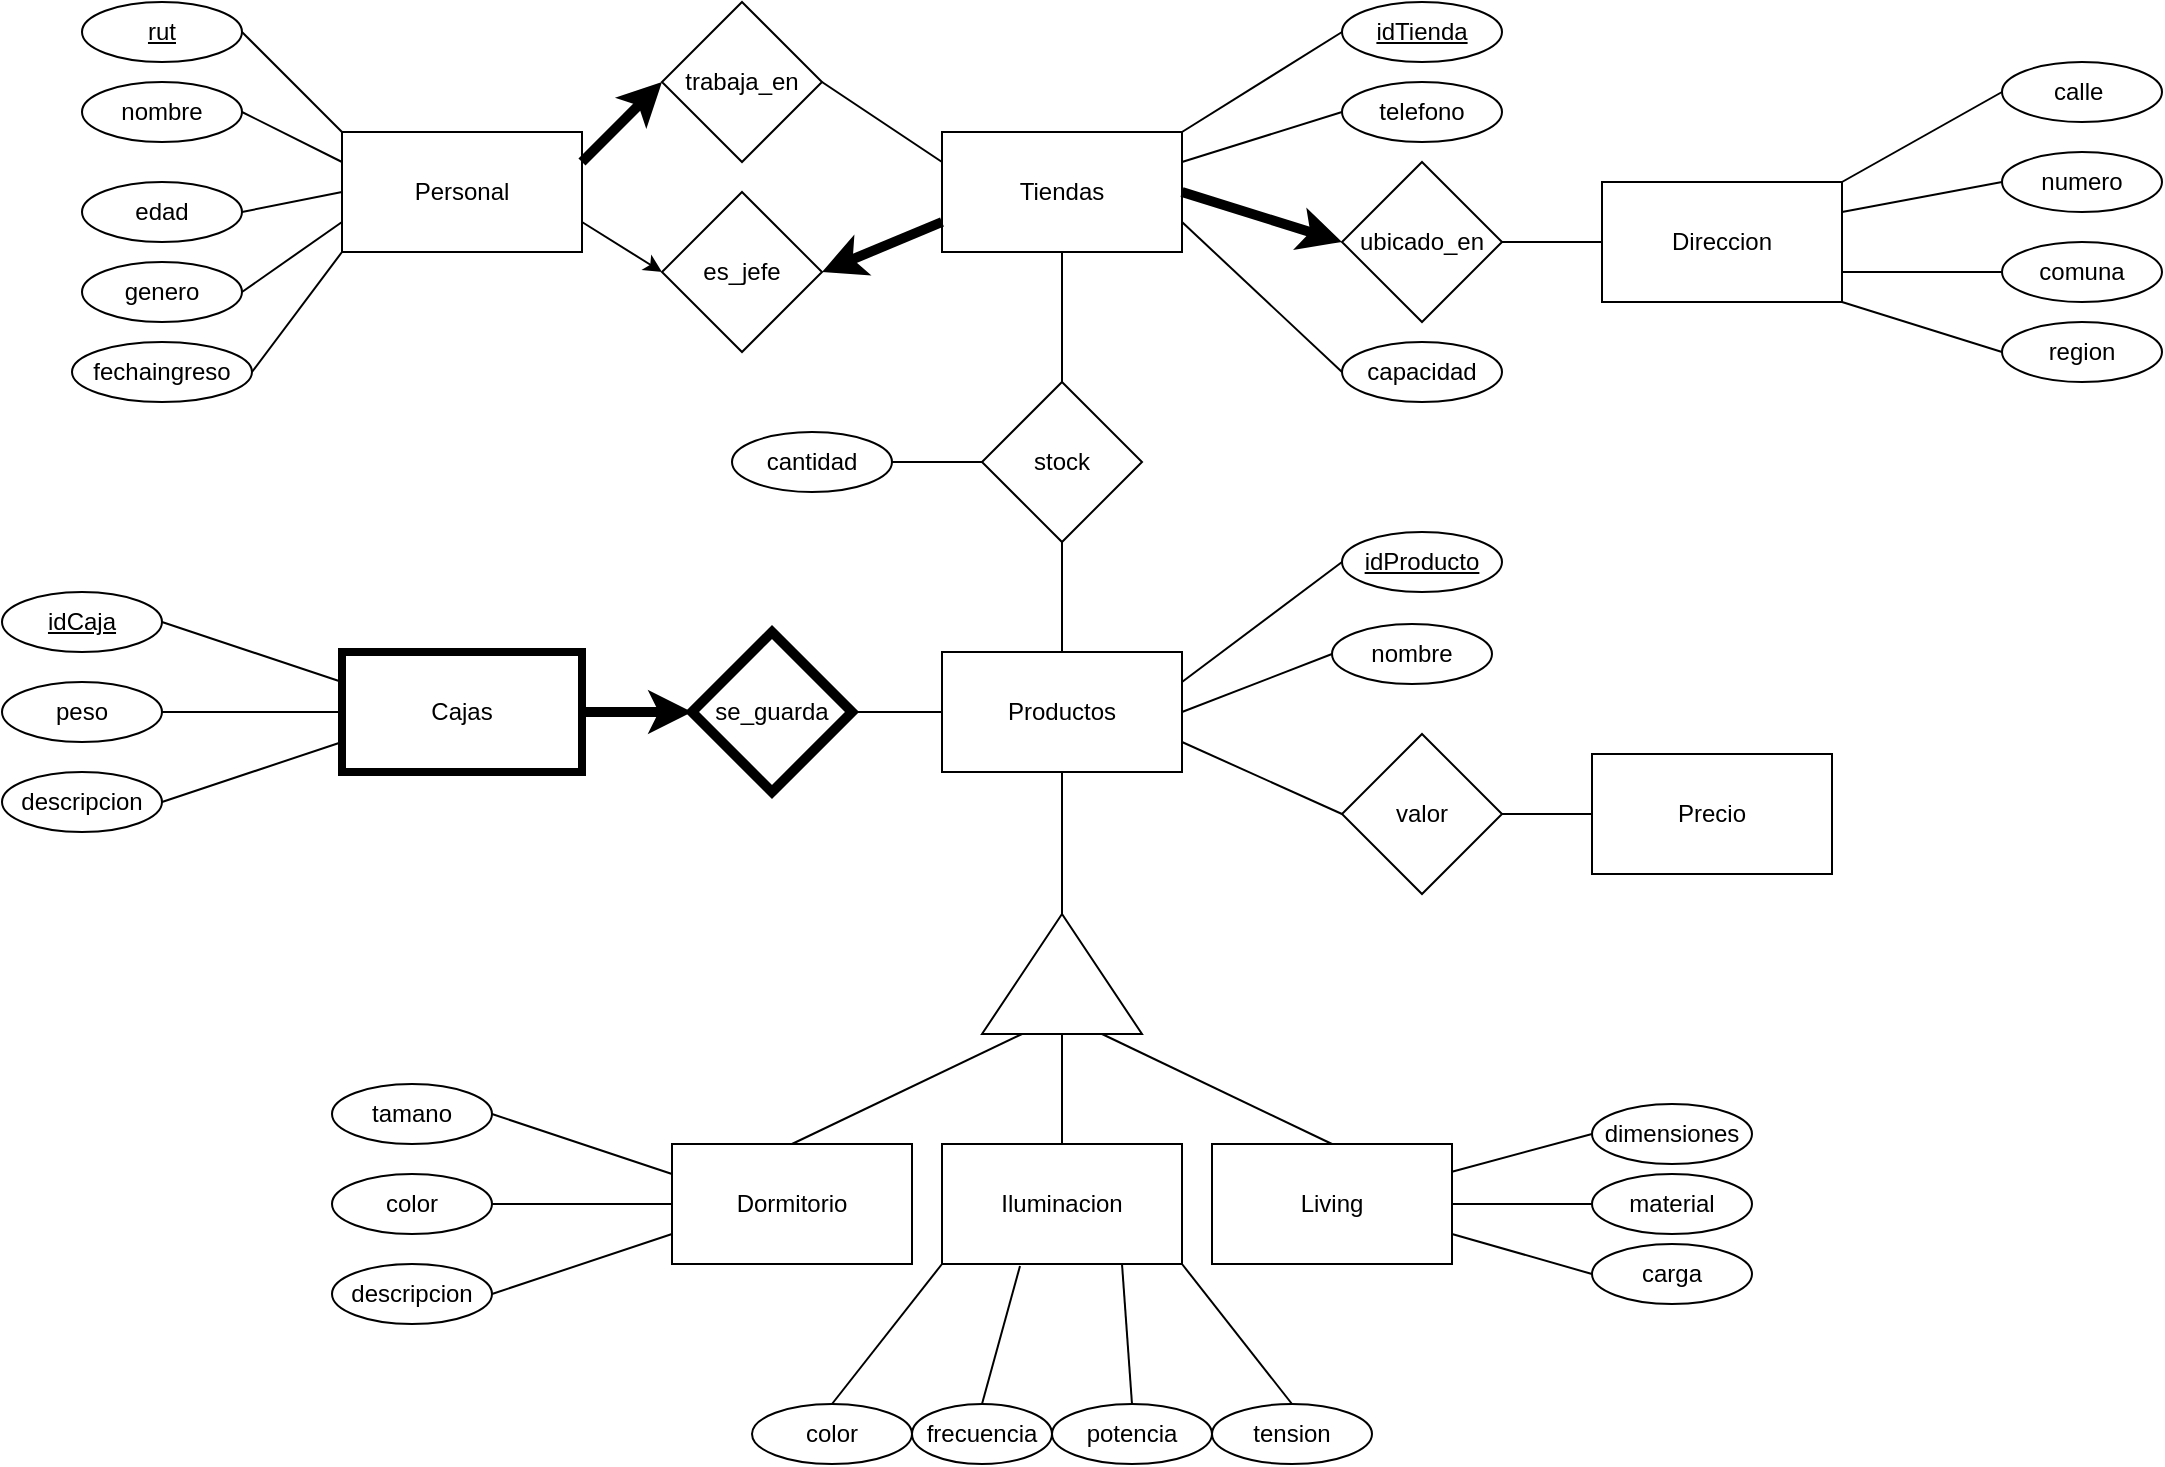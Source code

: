 <mxfile version="21.2.9" type="github">
  <diagram name="Página-1" id="F1gLiyISLk_b0Ikg0LPF">
    <mxGraphModel dx="1434" dy="796" grid="1" gridSize="10" guides="1" tooltips="1" connect="1" arrows="1" fold="1" page="1" pageScale="1" pageWidth="1169" pageHeight="827" math="0" shadow="0">
      <root>
        <mxCell id="0" />
        <mxCell id="1" parent="0" />
        <mxCell id="oBHvoqfuF7RgJihUB41r-28" value="Personal" style="rounded=0;whiteSpace=wrap;html=1;" parent="1" vertex="1">
          <mxGeometry x="185" y="94" width="120" height="60" as="geometry" />
        </mxCell>
        <mxCell id="oBHvoqfuF7RgJihUB41r-32" value="" style="endArrow=classic;html=1;rounded=0;exitX=1;exitY=0.75;exitDx=0;exitDy=0;entryX=0;entryY=0.5;entryDx=0;entryDy=0;" parent="1" source="oBHvoqfuF7RgJihUB41r-28" target="bxN1cvVJk15Dv3mf7cQ_-5" edge="1">
          <mxGeometry width="50" height="50" relative="1" as="geometry">
            <mxPoint x="215" y="289" as="sourcePoint" />
            <mxPoint x="355" y="249" as="targetPoint" />
          </mxGeometry>
        </mxCell>
        <mxCell id="oBHvoqfuF7RgJihUB41r-36" value="trabaja_en" style="rhombus;whiteSpace=wrap;html=1;" parent="1" vertex="1">
          <mxGeometry x="345" y="29" width="80" height="80" as="geometry" />
        </mxCell>
        <mxCell id="oBHvoqfuF7RgJihUB41r-39" value="" style="endArrow=classic;html=1;rounded=0;exitX=1;exitY=0.25;exitDx=0;exitDy=0;entryX=0;entryY=0.5;entryDx=0;entryDy=0;strokeWidth=5;" parent="1" source="oBHvoqfuF7RgJihUB41r-28" target="oBHvoqfuF7RgJihUB41r-36" edge="1">
          <mxGeometry width="50" height="50" relative="1" as="geometry">
            <mxPoint x="205" y="289" as="sourcePoint" />
            <mxPoint x="195" y="259" as="targetPoint" />
          </mxGeometry>
        </mxCell>
        <mxCell id="oBHvoqfuF7RgJihUB41r-40" value="" style="endArrow=none;html=1;rounded=0;exitX=1;exitY=0.5;exitDx=0;exitDy=0;entryX=0;entryY=0.25;entryDx=0;entryDy=0;" parent="1" source="oBHvoqfuF7RgJihUB41r-36" target="bxN1cvVJk15Dv3mf7cQ_-1" edge="1">
          <mxGeometry width="50" height="50" relative="1" as="geometry">
            <mxPoint x="115" y="179" as="sourcePoint" />
            <mxPoint x="255" y="279" as="targetPoint" />
          </mxGeometry>
        </mxCell>
        <mxCell id="bxN1cvVJk15Dv3mf7cQ_-1" value="Tiendas" style="rounded=0;whiteSpace=wrap;html=1;" vertex="1" parent="1">
          <mxGeometry x="485" y="94" width="120" height="60" as="geometry" />
        </mxCell>
        <mxCell id="bxN1cvVJk15Dv3mf7cQ_-5" value="es_jefe" style="rhombus;whiteSpace=wrap;html=1;" vertex="1" parent="1">
          <mxGeometry x="345" y="124" width="80" height="80" as="geometry" />
        </mxCell>
        <mxCell id="bxN1cvVJk15Dv3mf7cQ_-7" value="" style="endArrow=classic;html=1;rounded=0;exitX=0;exitY=0.75;exitDx=0;exitDy=0;entryX=1;entryY=0.5;entryDx=0;entryDy=0;strokeWidth=5;" edge="1" parent="1" source="bxN1cvVJk15Dv3mf7cQ_-1" target="bxN1cvVJk15Dv3mf7cQ_-5">
          <mxGeometry width="50" height="50" relative="1" as="geometry">
            <mxPoint x="275" y="119" as="sourcePoint" />
            <mxPoint x="345" y="59" as="targetPoint" />
          </mxGeometry>
        </mxCell>
        <mxCell id="bxN1cvVJk15Dv3mf7cQ_-11" value="rut" style="ellipse;whiteSpace=wrap;html=1;fontStyle=4" vertex="1" parent="1">
          <mxGeometry x="55" y="29" width="80" height="30" as="geometry" />
        </mxCell>
        <mxCell id="bxN1cvVJk15Dv3mf7cQ_-12" value="" style="endArrow=none;html=1;rounded=0;exitX=0;exitY=0;exitDx=0;exitDy=0;entryX=1;entryY=0.5;entryDx=0;entryDy=0;" edge="1" parent="1" target="bxN1cvVJk15Dv3mf7cQ_-11" source="oBHvoqfuF7RgJihUB41r-28">
          <mxGeometry width="50" height="50" relative="1" as="geometry">
            <mxPoint x="165" y="99" as="sourcePoint" />
            <mxPoint x="235" y="219" as="targetPoint" />
          </mxGeometry>
        </mxCell>
        <mxCell id="bxN1cvVJk15Dv3mf7cQ_-14" value="" style="endArrow=none;html=1;rounded=0;exitX=0;exitY=0.75;exitDx=0;exitDy=0;entryX=1;entryY=0.5;entryDx=0;entryDy=0;" edge="1" parent="1" target="bxN1cvVJk15Dv3mf7cQ_-24" source="oBHvoqfuF7RgJihUB41r-28">
          <mxGeometry width="50" height="50" relative="1" as="geometry">
            <mxPoint x="215" y="229" as="sourcePoint" />
            <mxPoint x="135" y="209" as="targetPoint" />
          </mxGeometry>
        </mxCell>
        <mxCell id="bxN1cvVJk15Dv3mf7cQ_-16" value="" style="endArrow=none;html=1;rounded=0;entryX=1;entryY=0.5;entryDx=0;entryDy=0;exitX=0;exitY=0.25;exitDx=0;exitDy=0;" edge="1" parent="1" target="bxN1cvVJk15Dv3mf7cQ_-20" source="oBHvoqfuF7RgJihUB41r-28">
          <mxGeometry width="50" height="50" relative="1" as="geometry">
            <mxPoint x="195" y="109" as="sourcePoint" />
            <mxPoint x="135" y="74" as="targetPoint" />
          </mxGeometry>
        </mxCell>
        <mxCell id="bxN1cvVJk15Dv3mf7cQ_-18" value="" style="endArrow=none;html=1;rounded=0;exitX=0;exitY=0.5;exitDx=0;exitDy=0;entryX=1;entryY=0.5;entryDx=0;entryDy=0;" edge="1" parent="1" target="bxN1cvVJk15Dv3mf7cQ_-22" source="oBHvoqfuF7RgJihUB41r-28">
          <mxGeometry width="50" height="50" relative="1" as="geometry">
            <mxPoint x="145" y="209" as="sourcePoint" />
            <mxPoint x="145" y="134" as="targetPoint" />
          </mxGeometry>
        </mxCell>
        <mxCell id="bxN1cvVJk15Dv3mf7cQ_-20" value="nombre&lt;br&gt;" style="ellipse;whiteSpace=wrap;html=1;" vertex="1" parent="1">
          <mxGeometry x="55" y="69" width="80" height="30" as="geometry" />
        </mxCell>
        <mxCell id="bxN1cvVJk15Dv3mf7cQ_-22" value="edad" style="ellipse;whiteSpace=wrap;html=1;" vertex="1" parent="1">
          <mxGeometry x="55" y="119" width="80" height="30" as="geometry" />
        </mxCell>
        <mxCell id="bxN1cvVJk15Dv3mf7cQ_-24" value="genero" style="ellipse;whiteSpace=wrap;html=1;" vertex="1" parent="1">
          <mxGeometry x="55" y="159" width="80" height="30" as="geometry" />
        </mxCell>
        <mxCell id="bxN1cvVJk15Dv3mf7cQ_-25" value="fechaingreso" style="ellipse;whiteSpace=wrap;html=1;" vertex="1" parent="1">
          <mxGeometry x="50" y="199" width="90" height="30" as="geometry" />
        </mxCell>
        <mxCell id="bxN1cvVJk15Dv3mf7cQ_-26" value="" style="endArrow=none;html=1;rounded=0;entryX=1;entryY=0.5;entryDx=0;entryDy=0;exitX=0;exitY=1;exitDx=0;exitDy=0;" edge="1" parent="1" source="oBHvoqfuF7RgJihUB41r-28" target="bxN1cvVJk15Dv3mf7cQ_-25">
          <mxGeometry width="50" height="50" relative="1" as="geometry">
            <mxPoint x="245" y="149" as="sourcePoint" />
            <mxPoint x="145" y="199" as="targetPoint" />
          </mxGeometry>
        </mxCell>
        <mxCell id="bxN1cvVJk15Dv3mf7cQ_-35" value="idTienda" style="ellipse;whiteSpace=wrap;html=1;fontStyle=4" vertex="1" parent="1">
          <mxGeometry x="685" y="29" width="80" height="30" as="geometry" />
        </mxCell>
        <mxCell id="bxN1cvVJk15Dv3mf7cQ_-36" value="" style="endArrow=none;html=1;rounded=0;exitX=1;exitY=0;exitDx=0;exitDy=0;entryX=0;entryY=0.5;entryDx=0;entryDy=0;" edge="1" parent="1" target="bxN1cvVJk15Dv3mf7cQ_-35" source="bxN1cvVJk15Dv3mf7cQ_-1">
          <mxGeometry width="50" height="50" relative="1" as="geometry">
            <mxPoint x="985" y="59" as="sourcePoint" />
            <mxPoint x="935" y="4" as="targetPoint" />
          </mxGeometry>
        </mxCell>
        <mxCell id="bxN1cvVJk15Dv3mf7cQ_-37" value="" style="endArrow=none;html=1;rounded=0;exitX=1;exitY=0.75;exitDx=0;exitDy=0;entryX=0;entryY=0.5;entryDx=0;entryDy=0;" edge="1" parent="1" target="bxN1cvVJk15Dv3mf7cQ_-42" source="bxN1cvVJk15Dv3mf7cQ_-1">
          <mxGeometry width="50" height="50" relative="1" as="geometry">
            <mxPoint x="985" y="104" as="sourcePoint" />
            <mxPoint x="875" y="179" as="targetPoint" />
          </mxGeometry>
        </mxCell>
        <mxCell id="bxN1cvVJk15Dv3mf7cQ_-38" value="" style="endArrow=none;html=1;rounded=0;entryX=0;entryY=0.5;entryDx=0;entryDy=0;exitX=1;exitY=0.25;exitDx=0;exitDy=0;" edge="1" parent="1" target="bxN1cvVJk15Dv3mf7cQ_-40" source="bxN1cvVJk15Dv3mf7cQ_-1">
          <mxGeometry width="50" height="50" relative="1" as="geometry">
            <mxPoint x="985" y="74" as="sourcePoint" />
            <mxPoint x="875" y="44" as="targetPoint" />
          </mxGeometry>
        </mxCell>
        <mxCell id="bxN1cvVJk15Dv3mf7cQ_-40" value="telefono" style="ellipse;whiteSpace=wrap;html=1;" vertex="1" parent="1">
          <mxGeometry x="685" y="69" width="80" height="30" as="geometry" />
        </mxCell>
        <mxCell id="bxN1cvVJk15Dv3mf7cQ_-42" value="capacidad" style="ellipse;whiteSpace=wrap;html=1;" vertex="1" parent="1">
          <mxGeometry x="685" y="199" width="80" height="30" as="geometry" />
        </mxCell>
        <mxCell id="bxN1cvVJk15Dv3mf7cQ_-45" value="ubicado_en" style="rhombus;whiteSpace=wrap;html=1;" vertex="1" parent="1">
          <mxGeometry x="685" y="109" width="80" height="80" as="geometry" />
        </mxCell>
        <mxCell id="bxN1cvVJk15Dv3mf7cQ_-52" value="" style="endArrow=classic;html=1;rounded=0;exitX=1;exitY=0.5;exitDx=0;exitDy=0;entryX=0;entryY=0.5;entryDx=0;entryDy=0;strokeWidth=5;" edge="1" parent="1" source="bxN1cvVJk15Dv3mf7cQ_-1" target="bxN1cvVJk15Dv3mf7cQ_-45">
          <mxGeometry width="50" height="50" relative="1" as="geometry">
            <mxPoint x="675" y="111.5" as="sourcePoint" />
            <mxPoint x="755" y="166.5" as="targetPoint" />
          </mxGeometry>
        </mxCell>
        <mxCell id="bxN1cvVJk15Dv3mf7cQ_-53" value="Direccion" style="rounded=0;whiteSpace=wrap;html=1;" vertex="1" parent="1">
          <mxGeometry x="815" y="119" width="120" height="60" as="geometry" />
        </mxCell>
        <mxCell id="bxN1cvVJk15Dv3mf7cQ_-54" value="" style="endArrow=none;html=1;rounded=0;entryX=0;entryY=0.5;entryDx=0;entryDy=0;exitX=1;exitY=0.5;exitDx=0;exitDy=0;" edge="1" parent="1" source="bxN1cvVJk15Dv3mf7cQ_-45" target="bxN1cvVJk15Dv3mf7cQ_-53">
          <mxGeometry width="50" height="50" relative="1" as="geometry">
            <mxPoint x="465" y="29" as="sourcePoint" />
            <mxPoint x="515" y="-21" as="targetPoint" />
          </mxGeometry>
        </mxCell>
        <mxCell id="bxN1cvVJk15Dv3mf7cQ_-61" value="" style="endArrow=none;html=1;rounded=0;entryX=0;entryY=0.5;entryDx=0;entryDy=0;exitX=1;exitY=0;exitDx=0;exitDy=0;" edge="1" parent="1" target="bxN1cvVJk15Dv3mf7cQ_-62" source="bxN1cvVJk15Dv3mf7cQ_-53">
          <mxGeometry width="50" height="50" relative="1" as="geometry">
            <mxPoint x="855" y="79" as="sourcePoint" />
            <mxPoint x="1085" y="19" as="targetPoint" />
          </mxGeometry>
        </mxCell>
        <mxCell id="bxN1cvVJk15Dv3mf7cQ_-62" value="calle&lt;span style=&quot;white-space: pre;&quot;&gt;	&lt;/span&gt;" style="ellipse;whiteSpace=wrap;html=1;" vertex="1" parent="1">
          <mxGeometry x="1015" y="59" width="80" height="30" as="geometry" />
        </mxCell>
        <mxCell id="bxN1cvVJk15Dv3mf7cQ_-63" value="" style="endArrow=none;html=1;rounded=0;entryX=0;entryY=0.5;entryDx=0;entryDy=0;exitX=1;exitY=1;exitDx=0;exitDy=0;" edge="1" parent="1" target="bxN1cvVJk15Dv3mf7cQ_-64" source="bxN1cvVJk15Dv3mf7cQ_-53">
          <mxGeometry width="50" height="50" relative="1" as="geometry">
            <mxPoint x="855" y="294" as="sourcePoint" />
            <mxPoint x="1085" y="234" as="targetPoint" />
          </mxGeometry>
        </mxCell>
        <mxCell id="bxN1cvVJk15Dv3mf7cQ_-64" value="region" style="ellipse;whiteSpace=wrap;html=1;" vertex="1" parent="1">
          <mxGeometry x="1015" y="189" width="80" height="30" as="geometry" />
        </mxCell>
        <mxCell id="bxN1cvVJk15Dv3mf7cQ_-65" value="" style="endArrow=none;html=1;rounded=0;entryX=0;entryY=0.5;entryDx=0;entryDy=0;exitX=1;exitY=0.75;exitDx=0;exitDy=0;" edge="1" parent="1" target="bxN1cvVJk15Dv3mf7cQ_-66" source="bxN1cvVJk15Dv3mf7cQ_-53">
          <mxGeometry width="50" height="50" relative="1" as="geometry">
            <mxPoint x="865" y="239" as="sourcePoint" />
            <mxPoint x="1095" y="179" as="targetPoint" />
          </mxGeometry>
        </mxCell>
        <mxCell id="bxN1cvVJk15Dv3mf7cQ_-66" value="comuna" style="ellipse;whiteSpace=wrap;html=1;" vertex="1" parent="1">
          <mxGeometry x="1015" y="149" width="80" height="30" as="geometry" />
        </mxCell>
        <mxCell id="bxN1cvVJk15Dv3mf7cQ_-67" value="" style="endArrow=none;html=1;rounded=0;entryX=0;entryY=0.5;entryDx=0;entryDy=0;exitX=1;exitY=0.25;exitDx=0;exitDy=0;" edge="1" parent="1" target="bxN1cvVJk15Dv3mf7cQ_-68" source="bxN1cvVJk15Dv3mf7cQ_-53">
          <mxGeometry width="50" height="50" relative="1" as="geometry">
            <mxPoint x="935" y="144" as="sourcePoint" />
            <mxPoint x="1165" y="84" as="targetPoint" />
          </mxGeometry>
        </mxCell>
        <mxCell id="bxN1cvVJk15Dv3mf7cQ_-68" value="numero" style="ellipse;whiteSpace=wrap;html=1;" vertex="1" parent="1">
          <mxGeometry x="1015" y="104" width="80" height="30" as="geometry" />
        </mxCell>
        <mxCell id="bxN1cvVJk15Dv3mf7cQ_-74" value="Productos" style="rounded=0;whiteSpace=wrap;html=1;" vertex="1" parent="1">
          <mxGeometry x="485" y="354" width="120" height="60" as="geometry" />
        </mxCell>
        <mxCell id="bxN1cvVJk15Dv3mf7cQ_-76" value="stock" style="rhombus;whiteSpace=wrap;html=1;" vertex="1" parent="1">
          <mxGeometry x="505" y="219" width="80" height="80" as="geometry" />
        </mxCell>
        <mxCell id="bxN1cvVJk15Dv3mf7cQ_-77" value="idProducto" style="ellipse;whiteSpace=wrap;html=1;fontStyle=4" vertex="1" parent="1">
          <mxGeometry x="685" y="294" width="80" height="30" as="geometry" />
        </mxCell>
        <mxCell id="bxN1cvVJk15Dv3mf7cQ_-78" value="" style="endArrow=none;html=1;rounded=0;exitX=1;exitY=0.25;exitDx=0;exitDy=0;entryX=0;entryY=0.5;entryDx=0;entryDy=0;" edge="1" parent="1" target="bxN1cvVJk15Dv3mf7cQ_-77" source="bxN1cvVJk15Dv3mf7cQ_-74">
          <mxGeometry width="50" height="50" relative="1" as="geometry">
            <mxPoint x="630" y="373" as="sourcePoint" />
            <mxPoint x="960" y="283" as="targetPoint" />
          </mxGeometry>
        </mxCell>
        <mxCell id="bxN1cvVJk15Dv3mf7cQ_-79" value="" style="endArrow=none;html=1;rounded=0;exitX=1;exitY=0.5;exitDx=0;exitDy=0;entryX=0;entryY=0.5;entryDx=0;entryDy=0;" edge="1" parent="1" target="bxN1cvVJk15Dv3mf7cQ_-80" source="bxN1cvVJk15Dv3mf7cQ_-74">
          <mxGeometry width="50" height="50" relative="1" as="geometry">
            <mxPoint x="630" y="388" as="sourcePoint" />
            <mxPoint x="700" y="364" as="targetPoint" />
          </mxGeometry>
        </mxCell>
        <mxCell id="bxN1cvVJk15Dv3mf7cQ_-80" value="nombre" style="ellipse;whiteSpace=wrap;html=1;" vertex="1" parent="1">
          <mxGeometry x="680" y="340" width="80" height="30" as="geometry" />
        </mxCell>
        <mxCell id="bxN1cvVJk15Dv3mf7cQ_-81" value="" style="endArrow=none;html=1;rounded=0;entryX=0;entryY=0.5;entryDx=0;entryDy=0;exitX=1;exitY=0.75;exitDx=0;exitDy=0;" edge="1" parent="1" target="bxN1cvVJk15Dv3mf7cQ_-133" source="bxN1cvVJk15Dv3mf7cQ_-74">
          <mxGeometry width="50" height="50" relative="1" as="geometry">
            <mxPoint x="630" y="425" as="sourcePoint" />
            <mxPoint x="685" y="475" as="targetPoint" />
          </mxGeometry>
        </mxCell>
        <mxCell id="bxN1cvVJk15Dv3mf7cQ_-83" value="" style="triangle;whiteSpace=wrap;html=1;rotation=-90;" vertex="1" parent="1">
          <mxGeometry x="515" y="475" width="60" height="80" as="geometry" />
        </mxCell>
        <mxCell id="bxN1cvVJk15Dv3mf7cQ_-84" value="" style="endArrow=none;html=1;rounded=0;exitX=1;exitY=0.5;exitDx=0;exitDy=0;entryX=0.5;entryY=1;entryDx=0;entryDy=0;" edge="1" parent="1" source="bxN1cvVJk15Dv3mf7cQ_-83" target="bxN1cvVJk15Dv3mf7cQ_-74">
          <mxGeometry width="50" height="50" relative="1" as="geometry">
            <mxPoint x="620" y="465" as="sourcePoint" />
            <mxPoint x="670" y="415" as="targetPoint" />
          </mxGeometry>
        </mxCell>
        <mxCell id="bxN1cvVJk15Dv3mf7cQ_-85" value="Living" style="rounded=0;whiteSpace=wrap;html=1;" vertex="1" parent="1">
          <mxGeometry x="620" y="600" width="120" height="60" as="geometry" />
        </mxCell>
        <mxCell id="bxN1cvVJk15Dv3mf7cQ_-86" value="Iluminacion" style="rounded=0;whiteSpace=wrap;html=1;" vertex="1" parent="1">
          <mxGeometry x="485" y="600" width="120" height="60" as="geometry" />
        </mxCell>
        <mxCell id="bxN1cvVJk15Dv3mf7cQ_-87" value="Dormitorio" style="rounded=0;whiteSpace=wrap;html=1;" vertex="1" parent="1">
          <mxGeometry x="350" y="600" width="120" height="60" as="geometry" />
        </mxCell>
        <mxCell id="bxN1cvVJk15Dv3mf7cQ_-88" value="" style="endArrow=none;html=1;rounded=0;exitX=0.5;exitY=0;exitDx=0;exitDy=0;entryX=0;entryY=0.25;entryDx=0;entryDy=0;" edge="1" parent="1" source="bxN1cvVJk15Dv3mf7cQ_-87" target="bxN1cvVJk15Dv3mf7cQ_-83">
          <mxGeometry width="50" height="50" relative="1" as="geometry">
            <mxPoint x="620" y="530" as="sourcePoint" />
            <mxPoint x="525" y="570" as="targetPoint" />
          </mxGeometry>
        </mxCell>
        <mxCell id="bxN1cvVJk15Dv3mf7cQ_-89" value="" style="endArrow=none;html=1;rounded=0;exitX=0;exitY=0.5;exitDx=0;exitDy=0;entryX=0.5;entryY=0;entryDx=0;entryDy=0;" edge="1" parent="1" source="bxN1cvVJk15Dv3mf7cQ_-83" target="bxN1cvVJk15Dv3mf7cQ_-86">
          <mxGeometry width="50" height="50" relative="1" as="geometry">
            <mxPoint x="545" y="570" as="sourcePoint" />
            <mxPoint x="670" y="480" as="targetPoint" />
          </mxGeometry>
        </mxCell>
        <mxCell id="bxN1cvVJk15Dv3mf7cQ_-90" value="" style="endArrow=none;html=1;rounded=0;exitX=0;exitY=0.75;exitDx=0;exitDy=0;entryX=0.5;entryY=0;entryDx=0;entryDy=0;" edge="1" parent="1" source="bxN1cvVJk15Dv3mf7cQ_-83" target="bxN1cvVJk15Dv3mf7cQ_-85">
          <mxGeometry width="50" height="50" relative="1" as="geometry">
            <mxPoint x="565" y="570" as="sourcePoint" />
            <mxPoint x="670" y="480" as="targetPoint" />
          </mxGeometry>
        </mxCell>
        <mxCell id="bxN1cvVJk15Dv3mf7cQ_-91" value="" style="endArrow=none;html=1;rounded=0;exitX=0;exitY=0.75;exitDx=0;exitDy=0;entryX=1;entryY=0.5;entryDx=0;entryDy=0;" edge="1" parent="1" target="bxN1cvVJk15Dv3mf7cQ_-92" source="bxN1cvVJk15Dv3mf7cQ_-87">
          <mxGeometry width="50" height="50" relative="1" as="geometry">
            <mxPoint x="110" y="705" as="sourcePoint" />
            <mxPoint x="200" y="700" as="targetPoint" />
          </mxGeometry>
        </mxCell>
        <mxCell id="bxN1cvVJk15Dv3mf7cQ_-92" value="descripcion" style="ellipse;whiteSpace=wrap;html=1;" vertex="1" parent="1">
          <mxGeometry x="180" y="660" width="80" height="30" as="geometry" />
        </mxCell>
        <mxCell id="bxN1cvVJk15Dv3mf7cQ_-93" value="" style="endArrow=none;html=1;rounded=0;entryX=1;entryY=0.5;entryDx=0;entryDy=0;exitX=0;exitY=0.5;exitDx=0;exitDy=0;" edge="1" parent="1" target="bxN1cvVJk15Dv3mf7cQ_-94" source="bxN1cvVJk15Dv3mf7cQ_-87">
          <mxGeometry width="50" height="50" relative="1" as="geometry">
            <mxPoint x="110" y="720" as="sourcePoint" />
            <mxPoint x="420" y="715" as="targetPoint" />
          </mxGeometry>
        </mxCell>
        <mxCell id="bxN1cvVJk15Dv3mf7cQ_-94" value="color" style="ellipse;whiteSpace=wrap;html=1;" vertex="1" parent="1">
          <mxGeometry x="180" y="615" width="80" height="30" as="geometry" />
        </mxCell>
        <mxCell id="bxN1cvVJk15Dv3mf7cQ_-95" value="" style="endArrow=none;html=1;rounded=0;entryX=0.5;entryY=0;entryDx=0;entryDy=0;exitX=0;exitY=1;exitDx=0;exitDy=0;" edge="1" parent="1" target="bxN1cvVJk15Dv3mf7cQ_-96" source="bxN1cvVJk15Dv3mf7cQ_-86">
          <mxGeometry width="50" height="50" relative="1" as="geometry">
            <mxPoint x="900" y="650" as="sourcePoint" />
            <mxPoint x="135" y="540" as="targetPoint" />
          </mxGeometry>
        </mxCell>
        <mxCell id="bxN1cvVJk15Dv3mf7cQ_-96" value="color" style="ellipse;whiteSpace=wrap;html=1;" vertex="1" parent="1">
          <mxGeometry x="390" y="730" width="80" height="30" as="geometry" />
        </mxCell>
        <mxCell id="bxN1cvVJk15Dv3mf7cQ_-97" value="" style="endArrow=none;html=1;rounded=0;entryX=1;entryY=0.5;entryDx=0;entryDy=0;exitX=0;exitY=0.25;exitDx=0;exitDy=0;" edge="1" parent="1" target="bxN1cvVJk15Dv3mf7cQ_-98" source="bxN1cvVJk15Dv3mf7cQ_-87">
          <mxGeometry width="50" height="50" relative="1" as="geometry">
            <mxPoint x="45" y="560" as="sourcePoint" />
            <mxPoint x="355" y="555" as="targetPoint" />
          </mxGeometry>
        </mxCell>
        <mxCell id="bxN1cvVJk15Dv3mf7cQ_-98" value="tamano" style="ellipse;whiteSpace=wrap;html=1;" vertex="1" parent="1">
          <mxGeometry x="180" y="570" width="80" height="30" as="geometry" />
        </mxCell>
        <mxCell id="bxN1cvVJk15Dv3mf7cQ_-103" value="" style="endArrow=none;html=1;rounded=0;entryX=0.5;entryY=0;entryDx=0;entryDy=0;exitX=0.325;exitY=1.017;exitDx=0;exitDy=0;exitPerimeter=0;" edge="1" parent="1" target="bxN1cvVJk15Dv3mf7cQ_-104" source="bxN1cvVJk15Dv3mf7cQ_-86">
          <mxGeometry width="50" height="50" relative="1" as="geometry">
            <mxPoint x="490" y="670" as="sourcePoint" />
            <mxPoint x="145" y="550" as="targetPoint" />
          </mxGeometry>
        </mxCell>
        <mxCell id="bxN1cvVJk15Dv3mf7cQ_-104" value="frecuencia" style="ellipse;whiteSpace=wrap;html=1;" vertex="1" parent="1">
          <mxGeometry x="470" y="730" width="70" height="30" as="geometry" />
        </mxCell>
        <mxCell id="bxN1cvVJk15Dv3mf7cQ_-105" value="" style="endArrow=none;html=1;rounded=0;entryX=0.5;entryY=0;entryDx=0;entryDy=0;exitX=0.75;exitY=1;exitDx=0;exitDy=0;" edge="1" parent="1" target="bxN1cvVJk15Dv3mf7cQ_-106" source="bxN1cvVJk15Dv3mf7cQ_-86">
          <mxGeometry width="50" height="50" relative="1" as="geometry">
            <mxPoint x="500" y="680" as="sourcePoint" />
            <mxPoint x="155" y="560" as="targetPoint" />
          </mxGeometry>
        </mxCell>
        <mxCell id="bxN1cvVJk15Dv3mf7cQ_-106" value="potencia" style="ellipse;whiteSpace=wrap;html=1;" vertex="1" parent="1">
          <mxGeometry x="540" y="730" width="80" height="30" as="geometry" />
        </mxCell>
        <mxCell id="bxN1cvVJk15Dv3mf7cQ_-107" value="" style="endArrow=none;html=1;rounded=0;entryX=0.5;entryY=0;entryDx=0;entryDy=0;exitX=1;exitY=1;exitDx=0;exitDy=0;" edge="1" parent="1" target="bxN1cvVJk15Dv3mf7cQ_-108" source="bxN1cvVJk15Dv3mf7cQ_-86">
          <mxGeometry width="50" height="50" relative="1" as="geometry">
            <mxPoint x="710" y="640" as="sourcePoint" />
            <mxPoint x="365" y="520" as="targetPoint" />
          </mxGeometry>
        </mxCell>
        <mxCell id="bxN1cvVJk15Dv3mf7cQ_-108" value="tension" style="ellipse;whiteSpace=wrap;html=1;" vertex="1" parent="1">
          <mxGeometry x="620" y="730" width="80" height="30" as="geometry" />
        </mxCell>
        <mxCell id="bxN1cvVJk15Dv3mf7cQ_-110" value="" style="endArrow=none;html=1;rounded=0;entryX=0;entryY=0.5;entryDx=0;entryDy=0;exitX=1;exitY=0.5;exitDx=0;exitDy=0;" edge="1" parent="1" target="bxN1cvVJk15Dv3mf7cQ_-111" source="bxN1cvVJk15Dv3mf7cQ_-85">
          <mxGeometry width="50" height="50" relative="1" as="geometry">
            <mxPoint x="860" y="655" as="sourcePoint" />
            <mxPoint x="1020" y="670" as="targetPoint" />
          </mxGeometry>
        </mxCell>
        <mxCell id="bxN1cvVJk15Dv3mf7cQ_-111" value="material" style="ellipse;whiteSpace=wrap;html=1;" vertex="1" parent="1">
          <mxGeometry x="810" y="615" width="80" height="30" as="geometry" />
        </mxCell>
        <mxCell id="bxN1cvVJk15Dv3mf7cQ_-112" value="" style="endArrow=none;html=1;rounded=0;entryX=0;entryY=0.5;entryDx=0;entryDy=0;" edge="1" parent="1" target="bxN1cvVJk15Dv3mf7cQ_-113" source="bxN1cvVJk15Dv3mf7cQ_-85">
          <mxGeometry width="50" height="50" relative="1" as="geometry">
            <mxPoint x="850" y="575" as="sourcePoint" />
            <mxPoint x="1010" y="590" as="targetPoint" />
          </mxGeometry>
        </mxCell>
        <mxCell id="bxN1cvVJk15Dv3mf7cQ_-113" value="dimensiones" style="ellipse;whiteSpace=wrap;html=1;" vertex="1" parent="1">
          <mxGeometry x="810" y="580" width="80" height="30" as="geometry" />
        </mxCell>
        <mxCell id="bxN1cvVJk15Dv3mf7cQ_-114" value="" style="endArrow=none;html=1;rounded=0;entryX=0;entryY=0.5;entryDx=0;entryDy=0;exitX=1;exitY=0.75;exitDx=0;exitDy=0;" edge="1" parent="1" target="bxN1cvVJk15Dv3mf7cQ_-115" source="bxN1cvVJk15Dv3mf7cQ_-85">
          <mxGeometry width="50" height="50" relative="1" as="geometry">
            <mxPoint x="880" y="715" as="sourcePoint" />
            <mxPoint x="1040" y="730" as="targetPoint" />
          </mxGeometry>
        </mxCell>
        <mxCell id="bxN1cvVJk15Dv3mf7cQ_-115" value="carga" style="ellipse;whiteSpace=wrap;html=1;" vertex="1" parent="1">
          <mxGeometry x="810" y="650" width="80" height="30" as="geometry" />
        </mxCell>
        <mxCell id="bxN1cvVJk15Dv3mf7cQ_-116" value="" style="endArrow=none;html=1;rounded=0;exitX=0.5;exitY=0;exitDx=0;exitDy=0;entryX=0.5;entryY=1;entryDx=0;entryDy=0;" edge="1" parent="1" source="bxN1cvVJk15Dv3mf7cQ_-74" target="bxN1cvVJk15Dv3mf7cQ_-76">
          <mxGeometry width="50" height="50" relative="1" as="geometry">
            <mxPoint x="560" y="410" as="sourcePoint" />
            <mxPoint x="610" y="360" as="targetPoint" />
          </mxGeometry>
        </mxCell>
        <mxCell id="bxN1cvVJk15Dv3mf7cQ_-117" value="" style="endArrow=none;html=1;rounded=0;exitX=0.5;exitY=0;exitDx=0;exitDy=0;entryX=0.5;entryY=1;entryDx=0;entryDy=0;" edge="1" parent="1" source="bxN1cvVJk15Dv3mf7cQ_-76" target="bxN1cvVJk15Dv3mf7cQ_-1">
          <mxGeometry width="50" height="50" relative="1" as="geometry">
            <mxPoint x="560" y="410" as="sourcePoint" />
            <mxPoint x="610" y="360" as="targetPoint" />
          </mxGeometry>
        </mxCell>
        <mxCell id="bxN1cvVJk15Dv3mf7cQ_-119" value="" style="endArrow=none;html=1;rounded=0;exitX=0;exitY=0.5;exitDx=0;exitDy=0;entryX=1;entryY=0.5;entryDx=0;entryDy=0;" edge="1" parent="1" source="bxN1cvVJk15Dv3mf7cQ_-74" target="bxN1cvVJk15Dv3mf7cQ_-120">
          <mxGeometry width="50" height="50" relative="1" as="geometry">
            <mxPoint x="560" y="410" as="sourcePoint" />
            <mxPoint x="400" y="384" as="targetPoint" />
          </mxGeometry>
        </mxCell>
        <mxCell id="bxN1cvVJk15Dv3mf7cQ_-120" value="se_guarda" style="rhombus;whiteSpace=wrap;html=1;strokeWidth=5;" vertex="1" parent="1">
          <mxGeometry x="360" y="344" width="80" height="80" as="geometry" />
        </mxCell>
        <mxCell id="bxN1cvVJk15Dv3mf7cQ_-122" value="Cajas&lt;br&gt;" style="rounded=0;whiteSpace=wrap;html=1;strokeWidth=4;" vertex="1" parent="1">
          <mxGeometry x="185" y="354" width="120" height="60" as="geometry" />
        </mxCell>
        <mxCell id="bxN1cvVJk15Dv3mf7cQ_-123" value="" style="endArrow=none;html=1;rounded=0;exitX=0;exitY=0.75;exitDx=0;exitDy=0;entryX=1;entryY=0.5;entryDx=0;entryDy=0;" edge="1" parent="1" target="bxN1cvVJk15Dv3mf7cQ_-124" source="bxN1cvVJk15Dv3mf7cQ_-122">
          <mxGeometry width="50" height="50" relative="1" as="geometry">
            <mxPoint x="185" y="399" as="sourcePoint" />
            <mxPoint x="35" y="454" as="targetPoint" />
          </mxGeometry>
        </mxCell>
        <mxCell id="bxN1cvVJk15Dv3mf7cQ_-124" value="descripcion" style="ellipse;whiteSpace=wrap;html=1;" vertex="1" parent="1">
          <mxGeometry x="15" y="414" width="80" height="30" as="geometry" />
        </mxCell>
        <mxCell id="bxN1cvVJk15Dv3mf7cQ_-125" value="" style="endArrow=none;html=1;rounded=0;entryX=1;entryY=0.5;entryDx=0;entryDy=0;exitX=0;exitY=0.5;exitDx=0;exitDy=0;" edge="1" parent="1" target="bxN1cvVJk15Dv3mf7cQ_-126" source="bxN1cvVJk15Dv3mf7cQ_-122">
          <mxGeometry width="50" height="50" relative="1" as="geometry">
            <mxPoint x="185" y="384" as="sourcePoint" />
            <mxPoint x="255" y="469" as="targetPoint" />
          </mxGeometry>
        </mxCell>
        <mxCell id="bxN1cvVJk15Dv3mf7cQ_-126" value="peso" style="ellipse;whiteSpace=wrap;html=1;" vertex="1" parent="1">
          <mxGeometry x="15" y="369" width="80" height="30" as="geometry" />
        </mxCell>
        <mxCell id="bxN1cvVJk15Dv3mf7cQ_-127" value="" style="endArrow=none;html=1;rounded=0;entryX=1;entryY=0.5;entryDx=0;entryDy=0;exitX=0;exitY=0.25;exitDx=0;exitDy=0;" edge="1" parent="1" target="bxN1cvVJk15Dv3mf7cQ_-128" source="bxN1cvVJk15Dv3mf7cQ_-122">
          <mxGeometry width="50" height="50" relative="1" as="geometry">
            <mxPoint x="185" y="369" as="sourcePoint" />
            <mxPoint x="190" y="309" as="targetPoint" />
          </mxGeometry>
        </mxCell>
        <mxCell id="bxN1cvVJk15Dv3mf7cQ_-128" value="idCaja" style="ellipse;whiteSpace=wrap;html=1;fontStyle=4" vertex="1" parent="1">
          <mxGeometry x="15" y="324" width="80" height="30" as="geometry" />
        </mxCell>
        <mxCell id="bxN1cvVJk15Dv3mf7cQ_-129" value="" style="endArrow=classic;html=1;rounded=0;exitX=1;exitY=0.5;exitDx=0;exitDy=0;entryX=0;entryY=0.5;entryDx=0;entryDy=0;strokeWidth=5;" edge="1" parent="1" source="bxN1cvVJk15Dv3mf7cQ_-122" target="bxN1cvVJk15Dv3mf7cQ_-120">
          <mxGeometry width="50" height="50" relative="1" as="geometry">
            <mxPoint x="320" y="324" as="sourcePoint" />
            <mxPoint x="360" y="284" as="targetPoint" />
          </mxGeometry>
        </mxCell>
        <mxCell id="bxN1cvVJk15Dv3mf7cQ_-130" value="" style="endArrow=none;html=1;rounded=0;entryX=0;entryY=0.5;entryDx=0;entryDy=0;exitX=1;exitY=0.5;exitDx=0;exitDy=0;" edge="1" parent="1" source="bxN1cvVJk15Dv3mf7cQ_-131" target="bxN1cvVJk15Dv3mf7cQ_-76">
          <mxGeometry width="50" height="50" relative="1" as="geometry">
            <mxPoint x="450" y="259" as="sourcePoint" />
            <mxPoint x="610" y="350" as="targetPoint" />
          </mxGeometry>
        </mxCell>
        <mxCell id="bxN1cvVJk15Dv3mf7cQ_-131" value="cantidad" style="ellipse;whiteSpace=wrap;html=1;" vertex="1" parent="1">
          <mxGeometry x="380" y="244" width="80" height="30" as="geometry" />
        </mxCell>
        <mxCell id="bxN1cvVJk15Dv3mf7cQ_-132" value="Precio" style="rounded=0;whiteSpace=wrap;html=1;" vertex="1" parent="1">
          <mxGeometry x="810" y="405" width="120" height="60" as="geometry" />
        </mxCell>
        <mxCell id="bxN1cvVJk15Dv3mf7cQ_-133" value="valor" style="rhombus;whiteSpace=wrap;html=1;" vertex="1" parent="1">
          <mxGeometry x="685" y="395" width="80" height="80" as="geometry" />
        </mxCell>
        <mxCell id="bxN1cvVJk15Dv3mf7cQ_-141" value="" style="endArrow=none;html=1;rounded=0;exitX=0;exitY=0.5;exitDx=0;exitDy=0;" edge="1" parent="1" source="bxN1cvVJk15Dv3mf7cQ_-132" target="bxN1cvVJk15Dv3mf7cQ_-133">
          <mxGeometry width="50" height="50" relative="1" as="geometry">
            <mxPoint x="560" y="400" as="sourcePoint" />
            <mxPoint x="610" y="350" as="targetPoint" />
          </mxGeometry>
        </mxCell>
      </root>
    </mxGraphModel>
  </diagram>
</mxfile>

